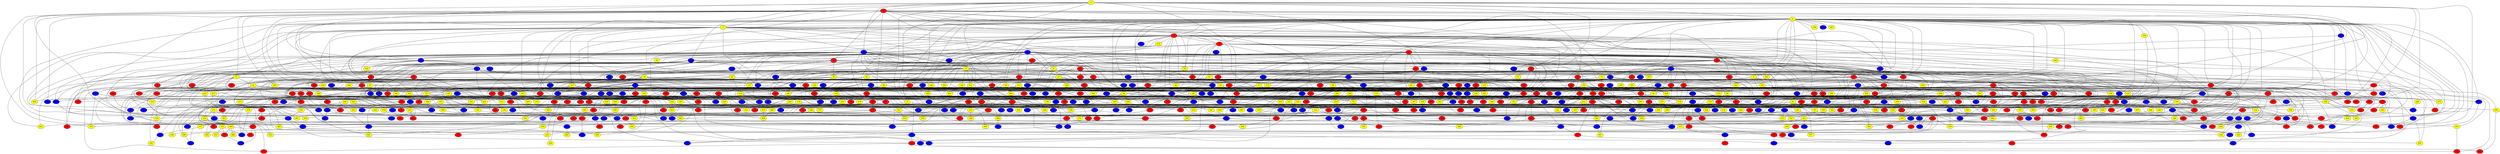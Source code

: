 graph {
0 [style = filled fillcolor = yellow];
1 [style = filled fillcolor = red];
2 [style = filled fillcolor = yellow];
3 [style = filled fillcolor = yellow];
4 [style = filled fillcolor = red];
5 [style = filled fillcolor = red];
6 [style = filled fillcolor = blue];
7 [style = filled fillcolor = blue];
8 [style = filled fillcolor = yellow];
9 [style = filled fillcolor = yellow];
10 [style = filled fillcolor = blue];
11 [style = filled fillcolor = blue];
12 [style = filled fillcolor = red];
13 [style = filled fillcolor = yellow];
14 [style = filled fillcolor = red];
15 [style = filled fillcolor = blue];
16 [style = filled fillcolor = red];
17 [style = filled fillcolor = red];
18 [style = filled fillcolor = yellow];
19 [style = filled fillcolor = red];
20 [style = filled fillcolor = blue];
21 [style = filled fillcolor = yellow];
22 [style = filled fillcolor = blue];
23 [style = filled fillcolor = yellow];
24 [style = filled fillcolor = red];
25 [style = filled fillcolor = red];
26 [style = filled fillcolor = blue];
27 [style = filled fillcolor = yellow];
28 [style = filled fillcolor = yellow];
29 [style = filled fillcolor = blue];
30 [style = filled fillcolor = red];
31 [style = filled fillcolor = red];
32 [style = filled fillcolor = blue];
33 [style = filled fillcolor = yellow];
34 [style = filled fillcolor = red];
35 [style = filled fillcolor = blue];
36 [style = filled fillcolor = blue];
37 [style = filled fillcolor = yellow];
38 [style = filled fillcolor = red];
39 [style = filled fillcolor = blue];
40 [style = filled fillcolor = red];
41 [style = filled fillcolor = blue];
42 [style = filled fillcolor = red];
43 [style = filled fillcolor = yellow];
44 [style = filled fillcolor = red];
45 [style = filled fillcolor = red];
46 [style = filled fillcolor = red];
47 [style = filled fillcolor = yellow];
48 [style = filled fillcolor = blue];
49 [style = filled fillcolor = red];
50 [style = filled fillcolor = red];
51 [style = filled fillcolor = yellow];
52 [style = filled fillcolor = red];
53 [style = filled fillcolor = yellow];
54 [style = filled fillcolor = red];
55 [style = filled fillcolor = blue];
56 [style = filled fillcolor = blue];
57 [style = filled fillcolor = yellow];
58 [style = filled fillcolor = yellow];
59 [style = filled fillcolor = blue];
60 [style = filled fillcolor = yellow];
61 [style = filled fillcolor = yellow];
62 [style = filled fillcolor = blue];
63 [style = filled fillcolor = red];
64 [style = filled fillcolor = red];
65 [style = filled fillcolor = yellow];
66 [style = filled fillcolor = red];
67 [style = filled fillcolor = red];
68 [style = filled fillcolor = yellow];
69 [style = filled fillcolor = yellow];
70 [style = filled fillcolor = blue];
71 [style = filled fillcolor = red];
72 [style = filled fillcolor = red];
73 [style = filled fillcolor = blue];
74 [style = filled fillcolor = blue];
75 [style = filled fillcolor = yellow];
76 [style = filled fillcolor = red];
77 [style = filled fillcolor = red];
78 [style = filled fillcolor = yellow];
79 [style = filled fillcolor = yellow];
80 [style = filled fillcolor = red];
81 [style = filled fillcolor = yellow];
82 [style = filled fillcolor = yellow];
83 [style = filled fillcolor = red];
84 [style = filled fillcolor = red];
85 [style = filled fillcolor = red];
86 [style = filled fillcolor = red];
87 [style = filled fillcolor = yellow];
88 [style = filled fillcolor = yellow];
89 [style = filled fillcolor = yellow];
90 [style = filled fillcolor = yellow];
91 [style = filled fillcolor = red];
92 [style = filled fillcolor = red];
93 [style = filled fillcolor = red];
94 [style = filled fillcolor = yellow];
95 [style = filled fillcolor = yellow];
96 [style = filled fillcolor = red];
97 [style = filled fillcolor = yellow];
98 [style = filled fillcolor = blue];
99 [style = filled fillcolor = blue];
100 [style = filled fillcolor = yellow];
101 [style = filled fillcolor = red];
102 [style = filled fillcolor = red];
103 [style = filled fillcolor = yellow];
104 [style = filled fillcolor = yellow];
105 [style = filled fillcolor = blue];
106 [style = filled fillcolor = yellow];
107 [style = filled fillcolor = yellow];
108 [style = filled fillcolor = blue];
109 [style = filled fillcolor = red];
110 [style = filled fillcolor = red];
111 [style = filled fillcolor = yellow];
112 [style = filled fillcolor = yellow];
113 [style = filled fillcolor = red];
114 [style = filled fillcolor = red];
115 [style = filled fillcolor = red];
116 [style = filled fillcolor = yellow];
117 [style = filled fillcolor = red];
118 [style = filled fillcolor = yellow];
119 [style = filled fillcolor = red];
120 [style = filled fillcolor = red];
121 [style = filled fillcolor = yellow];
122 [style = filled fillcolor = blue];
123 [style = filled fillcolor = yellow];
124 [style = filled fillcolor = blue];
125 [style = filled fillcolor = blue];
126 [style = filled fillcolor = blue];
127 [style = filled fillcolor = yellow];
128 [style = filled fillcolor = blue];
129 [style = filled fillcolor = red];
130 [style = filled fillcolor = yellow];
131 [style = filled fillcolor = yellow];
132 [style = filled fillcolor = red];
133 [style = filled fillcolor = blue];
134 [style = filled fillcolor = red];
135 [style = filled fillcolor = blue];
136 [style = filled fillcolor = red];
137 [style = filled fillcolor = yellow];
138 [style = filled fillcolor = blue];
139 [style = filled fillcolor = yellow];
140 [style = filled fillcolor = red];
141 [style = filled fillcolor = red];
142 [style = filled fillcolor = red];
143 [style = filled fillcolor = red];
144 [style = filled fillcolor = yellow];
145 [style = filled fillcolor = red];
146 [style = filled fillcolor = yellow];
147 [style = filled fillcolor = yellow];
148 [style = filled fillcolor = red];
149 [style = filled fillcolor = yellow];
150 [style = filled fillcolor = yellow];
151 [style = filled fillcolor = red];
152 [style = filled fillcolor = red];
153 [style = filled fillcolor = blue];
154 [style = filled fillcolor = red];
155 [style = filled fillcolor = yellow];
156 [style = filled fillcolor = yellow];
157 [style = filled fillcolor = red];
158 [style = filled fillcolor = red];
159 [style = filled fillcolor = yellow];
160 [style = filled fillcolor = red];
161 [style = filled fillcolor = blue];
162 [style = filled fillcolor = yellow];
163 [style = filled fillcolor = red];
164 [style = filled fillcolor = red];
165 [style = filled fillcolor = blue];
166 [style = filled fillcolor = yellow];
167 [style = filled fillcolor = blue];
168 [style = filled fillcolor = red];
169 [style = filled fillcolor = blue];
170 [style = filled fillcolor = blue];
171 [style = filled fillcolor = yellow];
172 [style = filled fillcolor = yellow];
173 [style = filled fillcolor = yellow];
174 [style = filled fillcolor = yellow];
175 [style = filled fillcolor = yellow];
176 [style = filled fillcolor = red];
177 [style = filled fillcolor = blue];
178 [style = filled fillcolor = red];
179 [style = filled fillcolor = yellow];
180 [style = filled fillcolor = red];
181 [style = filled fillcolor = yellow];
182 [style = filled fillcolor = yellow];
183 [style = filled fillcolor = red];
184 [style = filled fillcolor = red];
185 [style = filled fillcolor = red];
186 [style = filled fillcolor = yellow];
187 [style = filled fillcolor = yellow];
188 [style = filled fillcolor = blue];
189 [style = filled fillcolor = red];
190 [style = filled fillcolor = red];
191 [style = filled fillcolor = yellow];
192 [style = filled fillcolor = red];
193 [style = filled fillcolor = yellow];
194 [style = filled fillcolor = red];
195 [style = filled fillcolor = yellow];
196 [style = filled fillcolor = yellow];
197 [style = filled fillcolor = red];
198 [style = filled fillcolor = yellow];
199 [style = filled fillcolor = red];
200 [style = filled fillcolor = red];
201 [style = filled fillcolor = yellow];
202 [style = filled fillcolor = red];
203 [style = filled fillcolor = red];
204 [style = filled fillcolor = blue];
205 [style = filled fillcolor = yellow];
206 [style = filled fillcolor = red];
207 [style = filled fillcolor = blue];
208 [style = filled fillcolor = red];
209 [style = filled fillcolor = yellow];
210 [style = filled fillcolor = blue];
211 [style = filled fillcolor = yellow];
212 [style = filled fillcolor = yellow];
213 [style = filled fillcolor = yellow];
214 [style = filled fillcolor = red];
215 [style = filled fillcolor = blue];
216 [style = filled fillcolor = blue];
217 [style = filled fillcolor = yellow];
218 [style = filled fillcolor = blue];
219 [style = filled fillcolor = yellow];
220 [style = filled fillcolor = blue];
221 [style = filled fillcolor = blue];
222 [style = filled fillcolor = blue];
223 [style = filled fillcolor = red];
224 [style = filled fillcolor = red];
225 [style = filled fillcolor = red];
226 [style = filled fillcolor = red];
227 [style = filled fillcolor = blue];
228 [style = filled fillcolor = yellow];
229 [style = filled fillcolor = blue];
230 [style = filled fillcolor = red];
231 [style = filled fillcolor = yellow];
232 [style = filled fillcolor = yellow];
233 [style = filled fillcolor = red];
234 [style = filled fillcolor = yellow];
235 [style = filled fillcolor = red];
236 [style = filled fillcolor = yellow];
237 [style = filled fillcolor = yellow];
238 [style = filled fillcolor = blue];
239 [style = filled fillcolor = blue];
240 [style = filled fillcolor = blue];
241 [style = filled fillcolor = yellow];
242 [style = filled fillcolor = blue];
243 [style = filled fillcolor = blue];
244 [style = filled fillcolor = red];
245 [style = filled fillcolor = yellow];
246 [style = filled fillcolor = yellow];
247 [style = filled fillcolor = yellow];
248 [style = filled fillcolor = red];
249 [style = filled fillcolor = red];
250 [style = filled fillcolor = yellow];
251 [style = filled fillcolor = yellow];
252 [style = filled fillcolor = red];
253 [style = filled fillcolor = yellow];
254 [style = filled fillcolor = red];
255 [style = filled fillcolor = yellow];
256 [style = filled fillcolor = blue];
257 [style = filled fillcolor = yellow];
258 [style = filled fillcolor = blue];
259 [style = filled fillcolor = blue];
260 [style = filled fillcolor = blue];
261 [style = filled fillcolor = blue];
262 [style = filled fillcolor = red];
263 [style = filled fillcolor = yellow];
264 [style = filled fillcolor = yellow];
265 [style = filled fillcolor = red];
266 [style = filled fillcolor = yellow];
267 [style = filled fillcolor = blue];
268 [style = filled fillcolor = red];
269 [style = filled fillcolor = red];
270 [style = filled fillcolor = yellow];
271 [style = filled fillcolor = red];
272 [style = filled fillcolor = blue];
273 [style = filled fillcolor = yellow];
274 [style = filled fillcolor = blue];
275 [style = filled fillcolor = red];
276 [style = filled fillcolor = blue];
277 [style = filled fillcolor = red];
278 [style = filled fillcolor = blue];
279 [style = filled fillcolor = red];
280 [style = filled fillcolor = blue];
281 [style = filled fillcolor = red];
282 [style = filled fillcolor = blue];
283 [style = filled fillcolor = yellow];
284 [style = filled fillcolor = red];
285 [style = filled fillcolor = blue];
286 [style = filled fillcolor = blue];
287 [style = filled fillcolor = yellow];
288 [style = filled fillcolor = yellow];
289 [style = filled fillcolor = blue];
290 [style = filled fillcolor = yellow];
291 [style = filled fillcolor = blue];
292 [style = filled fillcolor = yellow];
293 [style = filled fillcolor = yellow];
294 [style = filled fillcolor = yellow];
295 [style = filled fillcolor = blue];
296 [style = filled fillcolor = yellow];
297 [style = filled fillcolor = blue];
298 [style = filled fillcolor = red];
299 [style = filled fillcolor = red];
300 [style = filled fillcolor = red];
301 [style = filled fillcolor = red];
302 [style = filled fillcolor = yellow];
303 [style = filled fillcolor = yellow];
304 [style = filled fillcolor = yellow];
305 [style = filled fillcolor = blue];
306 [style = filled fillcolor = red];
307 [style = filled fillcolor = yellow];
308 [style = filled fillcolor = yellow];
309 [style = filled fillcolor = blue];
310 [style = filled fillcolor = yellow];
311 [style = filled fillcolor = blue];
312 [style = filled fillcolor = yellow];
313 [style = filled fillcolor = blue];
314 [style = filled fillcolor = red];
315 [style = filled fillcolor = blue];
316 [style = filled fillcolor = blue];
317 [style = filled fillcolor = yellow];
318 [style = filled fillcolor = yellow];
319 [style = filled fillcolor = red];
320 [style = filled fillcolor = yellow];
321 [style = filled fillcolor = yellow];
322 [style = filled fillcolor = yellow];
323 [style = filled fillcolor = red];
324 [style = filled fillcolor = yellow];
325 [style = filled fillcolor = yellow];
326 [style = filled fillcolor = blue];
327 [style = filled fillcolor = red];
328 [style = filled fillcolor = yellow];
329 [style = filled fillcolor = blue];
330 [style = filled fillcolor = blue];
331 [style = filled fillcolor = blue];
332 [style = filled fillcolor = blue];
333 [style = filled fillcolor = yellow];
334 [style = filled fillcolor = yellow];
335 [style = filled fillcolor = red];
336 [style = filled fillcolor = blue];
337 [style = filled fillcolor = red];
338 [style = filled fillcolor = red];
339 [style = filled fillcolor = blue];
340 [style = filled fillcolor = yellow];
341 [style = filled fillcolor = yellow];
342 [style = filled fillcolor = blue];
343 [style = filled fillcolor = yellow];
344 [style = filled fillcolor = red];
345 [style = filled fillcolor = yellow];
346 [style = filled fillcolor = yellow];
347 [style = filled fillcolor = yellow];
348 [style = filled fillcolor = yellow];
349 [style = filled fillcolor = blue];
350 [style = filled fillcolor = red];
351 [style = filled fillcolor = red];
352 [style = filled fillcolor = red];
353 [style = filled fillcolor = yellow];
354 [style = filled fillcolor = blue];
355 [style = filled fillcolor = yellow];
356 [style = filled fillcolor = red];
357 [style = filled fillcolor = red];
358 [style = filled fillcolor = yellow];
359 [style = filled fillcolor = blue];
360 [style = filled fillcolor = red];
361 [style = filled fillcolor = red];
362 [style = filled fillcolor = yellow];
363 [style = filled fillcolor = blue];
364 [style = filled fillcolor = red];
365 [style = filled fillcolor = blue];
366 [style = filled fillcolor = yellow];
367 [style = filled fillcolor = yellow];
368 [style = filled fillcolor = blue];
369 [style = filled fillcolor = red];
370 [style = filled fillcolor = blue];
371 [style = filled fillcolor = yellow];
372 [style = filled fillcolor = yellow];
373 [style = filled fillcolor = blue];
374 [style = filled fillcolor = yellow];
375 [style = filled fillcolor = yellow];
376 [style = filled fillcolor = yellow];
377 [style = filled fillcolor = red];
378 [style = filled fillcolor = yellow];
379 [style = filled fillcolor = blue];
380 [style = filled fillcolor = red];
381 [style = filled fillcolor = blue];
382 [style = filled fillcolor = blue];
383 [style = filled fillcolor = blue];
384 [style = filled fillcolor = blue];
385 [style = filled fillcolor = red];
386 [style = filled fillcolor = yellow];
387 [style = filled fillcolor = red];
388 [style = filled fillcolor = blue];
389 [style = filled fillcolor = red];
390 [style = filled fillcolor = blue];
391 [style = filled fillcolor = yellow];
392 [style = filled fillcolor = red];
393 [style = filled fillcolor = red];
394 [style = filled fillcolor = blue];
395 [style = filled fillcolor = yellow];
396 [style = filled fillcolor = red];
397 [style = filled fillcolor = red];
398 [style = filled fillcolor = blue];
399 [style = filled fillcolor = red];
400 [style = filled fillcolor = blue];
401 [style = filled fillcolor = blue];
402 [style = filled fillcolor = red];
403 [style = filled fillcolor = yellow];
404 [style = filled fillcolor = blue];
405 [style = filled fillcolor = yellow];
406 [style = filled fillcolor = yellow];
407 [style = filled fillcolor = blue];
408 [style = filled fillcolor = yellow];
409 [style = filled fillcolor = red];
410 [style = filled fillcolor = yellow];
411 [style = filled fillcolor = yellow];
412 [style = filled fillcolor = blue];
413 [style = filled fillcolor = red];
414 [style = filled fillcolor = blue];
415 [style = filled fillcolor = blue];
416 [style = filled fillcolor = yellow];
417 [style = filled fillcolor = blue];
418 [style = filled fillcolor = blue];
419 [style = filled fillcolor = red];
420 [style = filled fillcolor = blue];
421 [style = filled fillcolor = blue];
422 [style = filled fillcolor = yellow];
423 [style = filled fillcolor = red];
424 [style = filled fillcolor = blue];
425 [style = filled fillcolor = yellow];
426 [style = filled fillcolor = yellow];
427 [style = filled fillcolor = red];
428 [style = filled fillcolor = blue];
429 [style = filled fillcolor = red];
430 [style = filled fillcolor = yellow];
431 [style = filled fillcolor = red];
432 [style = filled fillcolor = red];
433 [style = filled fillcolor = yellow];
434 [style = filled fillcolor = blue];
435 [style = filled fillcolor = yellow];
436 [style = filled fillcolor = red];
437 [style = filled fillcolor = blue];
438 [style = filled fillcolor = yellow];
439 [style = filled fillcolor = blue];
440 [style = filled fillcolor = red];
441 [style = filled fillcolor = yellow];
442 [style = filled fillcolor = blue];
443 [style = filled fillcolor = red];
444 [style = filled fillcolor = yellow];
445 [style = filled fillcolor = yellow];
446 [style = filled fillcolor = yellow];
447 [style = filled fillcolor = red];
448 [style = filled fillcolor = yellow];
449 [style = filled fillcolor = blue];
450 [style = filled fillcolor = blue];
451 [style = filled fillcolor = yellow];
452 [style = filled fillcolor = yellow];
453 [style = filled fillcolor = red];
454 [style = filled fillcolor = yellow];
455 [style = filled fillcolor = blue];
456 [style = filled fillcolor = red];
457 [style = filled fillcolor = yellow];
458 [style = filled fillcolor = blue];
459 [style = filled fillcolor = red];
460 [style = filled fillcolor = yellow];
461 [style = filled fillcolor = red];
462 [style = filled fillcolor = red];
463 [style = filled fillcolor = yellow];
464 [style = filled fillcolor = yellow];
465 [style = filled fillcolor = red];
466 [style = filled fillcolor = red];
467 [style = filled fillcolor = red];
468 [style = filled fillcolor = red];
469 [style = filled fillcolor = yellow];
470 [style = filled fillcolor = yellow];
471 [style = filled fillcolor = blue];
472 [style = filled fillcolor = blue];
473 [style = filled fillcolor = yellow];
474 [style = filled fillcolor = yellow];
475 [style = filled fillcolor = blue];
476 [style = filled fillcolor = red];
477 [style = filled fillcolor = red];
478 [style = filled fillcolor = blue];
479 [style = filled fillcolor = yellow];
480 [style = filled fillcolor = red];
481 [style = filled fillcolor = red];
482 [style = filled fillcolor = red];
483 [style = filled fillcolor = blue];
484 [style = filled fillcolor = yellow];
485 [style = filled fillcolor = red];
486 [style = filled fillcolor = red];
487 [style = filled fillcolor = blue];
488 [style = filled fillcolor = red];
489 [style = filled fillcolor = red];
490 [style = filled fillcolor = blue];
491 [style = filled fillcolor = red];
492 [style = filled fillcolor = yellow];
493 [style = filled fillcolor = blue];
494 [style = filled fillcolor = blue];
495 [style = filled fillcolor = red];
496 [style = filled fillcolor = yellow];
497 [style = filled fillcolor = blue];
498 [style = filled fillcolor = red];
499 [style = filled fillcolor = yellow];
500 [style = filled fillcolor = blue];
501 [style = filled fillcolor = red];
502 [style = filled fillcolor = blue];
503 [style = filled fillcolor = blue];
504 [style = filled fillcolor = blue];
505 [style = filled fillcolor = yellow];
506 [style = filled fillcolor = red];
507 [style = filled fillcolor = red];
508 [style = filled fillcolor = blue];
509 [style = filled fillcolor = red];
510 [style = filled fillcolor = red];
511 [style = filled fillcolor = blue];
512 [style = filled fillcolor = yellow];
513 [style = filled fillcolor = red];
514 [style = filled fillcolor = blue];
515 [style = filled fillcolor = red];
516 [style = filled fillcolor = yellow];
517 [style = filled fillcolor = blue];
518 [style = filled fillcolor = blue];
519 [style = filled fillcolor = blue];
520 [style = filled fillcolor = red];
521 [style = filled fillcolor = blue];
522 [style = filled fillcolor = red];
523 [style = filled fillcolor = yellow];
524 [style = filled fillcolor = blue];
525 [style = filled fillcolor = red];
526 [style = filled fillcolor = yellow];
527 [style = filled fillcolor = red];
528 [style = filled fillcolor = red];
529 [style = filled fillcolor = yellow];
530 [style = filled fillcolor = yellow];
531 [style = filled fillcolor = yellow];
532 [style = filled fillcolor = blue];
533 [style = filled fillcolor = red];
534 [style = filled fillcolor = yellow];
535 [style = filled fillcolor = red];
536 [style = filled fillcolor = blue];
537 [style = filled fillcolor = yellow];
538 [style = filled fillcolor = red];
539 [style = filled fillcolor = red];
540 [style = filled fillcolor = blue];
541 [style = filled fillcolor = red];
542 [style = filled fillcolor = yellow];
543 [style = filled fillcolor = yellow];
544 [style = filled fillcolor = red];
545 [style = filled fillcolor = yellow];
546 [style = filled fillcolor = red];
547 [style = filled fillcolor = red];
548 [style = filled fillcolor = yellow];
549 [style = filled fillcolor = red];
550 [style = filled fillcolor = blue];
551 [style = filled fillcolor = blue];
552 [style = filled fillcolor = yellow];
553 [style = filled fillcolor = blue];
554 [style = filled fillcolor = yellow];
555 [style = filled fillcolor = red];
556 [style = filled fillcolor = yellow];
557 [style = filled fillcolor = yellow];
558 [style = filled fillcolor = yellow];
559 [style = filled fillcolor = red];
560 [style = filled fillcolor = yellow];
561 [style = filled fillcolor = red];
562 [style = filled fillcolor = yellow];
563 [style = filled fillcolor = yellow];
564 [style = filled fillcolor = blue];
565 [style = filled fillcolor = yellow];
566 [style = filled fillcolor = red];
567 [style = filled fillcolor = yellow];
568 [style = filled fillcolor = red];
569 [style = filled fillcolor = blue];
570 [style = filled fillcolor = blue];
571 [style = filled fillcolor = yellow];
572 [style = filled fillcolor = yellow];
573 [style = filled fillcolor = yellow];
574 [style = filled fillcolor = red];
575 [style = filled fillcolor = blue];
576 [style = filled fillcolor = blue];
577 [style = filled fillcolor = yellow];
578 [style = filled fillcolor = blue];
579 [style = filled fillcolor = blue];
580 [style = filled fillcolor = blue];
581 [style = filled fillcolor = blue];
582 [style = filled fillcolor = blue];
583 [style = filled fillcolor = blue];
584 [style = filled fillcolor = red];
585 [style = filled fillcolor = red];
586 [style = filled fillcolor = blue];
587 [style = filled fillcolor = red];
588 [style = filled fillcolor = red];
589 [style = filled fillcolor = red];
590 [style = filled fillcolor = red];
591 [style = filled fillcolor = blue];
592 [style = filled fillcolor = red];
593 [style = filled fillcolor = red];
594 [style = filled fillcolor = blue];
595 [style = filled fillcolor = yellow];
596 [style = filled fillcolor = yellow];
597 [style = filled fillcolor = red];
598 [style = filled fillcolor = red];
599 [style = filled fillcolor = blue];
600 [style = filled fillcolor = yellow];
601 [style = filled fillcolor = red];
602 [style = filled fillcolor = yellow];
603 [style = filled fillcolor = red];
604 [style = filled fillcolor = yellow];
605 [style = filled fillcolor = yellow];
606 [style = filled fillcolor = yellow];
607 [style = filled fillcolor = blue];
608 [style = filled fillcolor = yellow];
609 [style = filled fillcolor = blue];
610 [style = filled fillcolor = yellow];
611 [style = filled fillcolor = blue];
612 [style = filled fillcolor = red];
613 [style = filled fillcolor = yellow];
614 [style = filled fillcolor = blue];
615 [style = filled fillcolor = yellow];
616 [style = filled fillcolor = yellow];
617 [style = filled fillcolor = blue];
618 [style = filled fillcolor = yellow];
619 [style = filled fillcolor = blue];
620 [style = filled fillcolor = blue];
621 [style = filled fillcolor = blue];
622 [style = filled fillcolor = yellow];
623 [style = filled fillcolor = blue];
624 [style = filled fillcolor = red];
625 [style = filled fillcolor = red];
626 [style = filled fillcolor = red];
627 [style = filled fillcolor = red];
628 [style = filled fillcolor = red];
629 [style = filled fillcolor = yellow];
630 [style = filled fillcolor = yellow];
631 [style = filled fillcolor = blue];
632 [style = filled fillcolor = blue];
633 [style = filled fillcolor = blue];
634 [style = filled fillcolor = red];
635 [style = filled fillcolor = red];
636 [style = filled fillcolor = yellow];
637 [style = filled fillcolor = blue];
638 [style = filled fillcolor = yellow];
639 [style = filled fillcolor = yellow];
640 [style = filled fillcolor = blue];
641 [style = filled fillcolor = yellow];
642 [style = filled fillcolor = red];
643 [style = filled fillcolor = red];
644 [style = filled fillcolor = yellow];
645 [style = filled fillcolor = yellow];
646 [style = filled fillcolor = red];
647 [style = filled fillcolor = red];
648 [style = filled fillcolor = yellow];
649 [style = filled fillcolor = yellow];
650 [style = filled fillcolor = blue];
651 [style = filled fillcolor = red];
652 [style = filled fillcolor = red];
653 [style = filled fillcolor = yellow];
654 [style = filled fillcolor = yellow];
655 [style = filled fillcolor = blue];
656 [style = filled fillcolor = yellow];
657 [style = filled fillcolor = blue];
658 [style = filled fillcolor = blue];
659 [style = filled fillcolor = blue];
660 [style = filled fillcolor = blue];
661 [style = filled fillcolor = blue];
662 [style = filled fillcolor = blue];
663 [style = filled fillcolor = yellow];
664 [style = filled fillcolor = red];
665 [style = filled fillcolor = yellow];
666 [style = filled fillcolor = red];
667 [style = filled fillcolor = blue];
668 [style = filled fillcolor = red];
669 [style = filled fillcolor = red];
670 [style = filled fillcolor = red];
671 [style = filled fillcolor = red];
672 [style = filled fillcolor = red];
673 [style = filled fillcolor = blue];
674 [style = filled fillcolor = red];
675 [style = filled fillcolor = blue];
676 [style = filled fillcolor = blue];
677 [style = filled fillcolor = red];
678 [style = filled fillcolor = yellow];
679 [style = filled fillcolor = red];
680 [style = filled fillcolor = blue];
681 [style = filled fillcolor = yellow];
682 [style = filled fillcolor = yellow];
683 [style = filled fillcolor = yellow];
684 [style = filled fillcolor = blue];
685 [style = filled fillcolor = red];
686 [style = filled fillcolor = yellow];
687 [style = filled fillcolor = red];
688 [style = filled fillcolor = blue];
689 [style = filled fillcolor = blue];
690 [style = filled fillcolor = blue];
691 [style = filled fillcolor = blue];
692 [style = filled fillcolor = blue];
693 [style = filled fillcolor = blue];
694 [style = filled fillcolor = yellow];
695 [style = filled fillcolor = red];
696 [style = filled fillcolor = blue];
697 [style = filled fillcolor = yellow];
698 [style = filled fillcolor = yellow];
699 [style = filled fillcolor = blue];
700 [style = filled fillcolor = blue];
701 [style = filled fillcolor = blue];
702 [style = filled fillcolor = yellow];
703 [style = filled fillcolor = red];
704 [style = filled fillcolor = yellow];
705 [style = filled fillcolor = red];
0 -- 10;
0 -- 11;
0 -- 22;
0 -- 48;
0 -- 102;
0 -- 114;
0 -- 185;
0 -- 248;
0 -- 268;
0 -- 326;
0 -- 339;
0 -- 357;
0 -- 555;
0 -- 602;
1 -- 2;
1 -- 4;
1 -- 5;
1 -- 8;
1 -- 12;
1 -- 13;
1 -- 31;
1 -- 40;
1 -- 47;
1 -- 50;
1 -- 60;
1 -- 63;
1 -- 78;
1 -- 148;
1 -- 228;
1 -- 272;
1 -- 292;
1 -- 327;
1 -- 355;
1 -- 369;
0 -- 7;
0 -- 3;
0 -- 2;
0 -- 1;
1 -- 406;
1 -- 429;
1 -- 434;
2 -- 3;
2 -- 4;
2 -- 5;
2 -- 9;
2 -- 11;
2 -- 14;
2 -- 17;
2 -- 19;
2 -- 37;
2 -- 38;
2 -- 39;
2 -- 40;
2 -- 42;
2 -- 43;
2 -- 48;
2 -- 49;
2 -- 67;
2 -- 68;
2 -- 73;
2 -- 78;
2 -- 80;
2 -- 100;
2 -- 114;
2 -- 115;
2 -- 126;
2 -- 129;
2 -- 136;
2 -- 140;
2 -- 159;
2 -- 181;
2 -- 199;
2 -- 210;
2 -- 216;
2 -- 218;
2 -- 224;
2 -- 233;
2 -- 287;
2 -- 304;
2 -- 319;
2 -- 322;
2 -- 348;
2 -- 354;
2 -- 357;
2 -- 396;
2 -- 398;
2 -- 431;
2 -- 435;
2 -- 436;
2 -- 465;
2 -- 473;
2 -- 527;
2 -- 536;
2 -- 537;
2 -- 587;
2 -- 588;
2 -- 589;
2 -- 593;
2 -- 601;
2 -- 630;
2 -- 632;
2 -- 635;
2 -- 652;
2 -- 674;
2 -- 697;
3 -- 4;
3 -- 6;
3 -- 18;
3 -- 21;
3 -- 92;
3 -- 112;
3 -- 169;
3 -- 211;
3 -- 240;
3 -- 275;
3 -- 309;
3 -- 324;
3 -- 339;
3 -- 408;
3 -- 417;
3 -- 420;
3 -- 485;
3 -- 511;
3 -- 574;
3 -- 659;
3 -- 694;
4 -- 5;
4 -- 6;
4 -- 10;
4 -- 14;
4 -- 20;
4 -- 26;
4 -- 28;
4 -- 34;
4 -- 35;
4 -- 62;
4 -- 70;
4 -- 84;
4 -- 94;
4 -- 104;
4 -- 108;
4 -- 195;
4 -- 237;
4 -- 244;
4 -- 258;
4 -- 291;
4 -- 303;
4 -- 371;
4 -- 372;
4 -- 388;
4 -- 390;
4 -- 407;
4 -- 440;
4 -- 443;
4 -- 446;
4 -- 455;
4 -- 516;
4 -- 546;
5 -- 7;
5 -- 51;
5 -- 61;
5 -- 65;
5 -- 85;
5 -- 124;
5 -- 128;
5 -- 150;
5 -- 246;
5 -- 280;
5 -- 356;
5 -- 418;
5 -- 609;
5 -- 633;
5 -- 660;
5 -- 668;
5 -- 685;
6 -- 8;
6 -- 9;
6 -- 12;
6 -- 16;
6 -- 20;
6 -- 26;
6 -- 27;
6 -- 30;
6 -- 32;
6 -- 45;
6 -- 46;
6 -- 69;
6 -- 111;
6 -- 137;
6 -- 208;
6 -- 232;
6 -- 260;
6 -- 273;
6 -- 286;
6 -- 298;
6 -- 333;
6 -- 346;
6 -- 352;
6 -- 371;
6 -- 410;
6 -- 421;
6 -- 422;
6 -- 463;
6 -- 497;
6 -- 585;
6 -- 605;
6 -- 682;
6 -- 695;
7 -- 11;
7 -- 13;
7 -- 19;
7 -- 54;
7 -- 60;
7 -- 68;
7 -- 77;
7 -- 80;
7 -- 82;
7 -- 85;
7 -- 97;
7 -- 105;
7 -- 119;
7 -- 121;
7 -- 136;
7 -- 143;
7 -- 163;
7 -- 197;
7 -- 260;
7 -- 330;
7 -- 349;
7 -- 379;
7 -- 429;
7 -- 458;
7 -- 480;
7 -- 513;
7 -- 622;
7 -- 689;
8 -- 471;
8 -- 531;
8 -- 592;
9 -- 47;
9 -- 62;
9 -- 81;
9 -- 127;
9 -- 176;
9 -- 205;
9 -- 605;
9 -- 634;
9 -- 635;
9 -- 651;
10 -- 20;
10 -- 23;
10 -- 74;
10 -- 99;
10 -- 152;
10 -- 161;
10 -- 192;
10 -- 194;
10 -- 249;
10 -- 406;
10 -- 412;
10 -- 534;
10 -- 630;
10 -- 662;
11 -- 15;
11 -- 69;
11 -- 132;
11 -- 222;
11 -- 235;
11 -- 242;
11 -- 273;
11 -- 287;
11 -- 534;
12 -- 23;
12 -- 28;
12 -- 41;
12 -- 78;
12 -- 170;
12 -- 311;
12 -- 457;
12 -- 500;
12 -- 506;
12 -- 528;
12 -- 554;
12 -- 637;
12 -- 641;
13 -- 33;
13 -- 47;
13 -- 92;
13 -- 101;
13 -- 212;
13 -- 277;
13 -- 323;
13 -- 342;
13 -- 352;
14 -- 16;
14 -- 17;
14 -- 22;
14 -- 23;
14 -- 25;
14 -- 27;
14 -- 35;
14 -- 64;
14 -- 72;
14 -- 77;
14 -- 90;
14 -- 118;
14 -- 189;
14 -- 196;
14 -- 197;
14 -- 198;
14 -- 313;
14 -- 335;
14 -- 345;
14 -- 379;
14 -- 413;
14 -- 461;
15 -- 17;
15 -- 18;
15 -- 107;
15 -- 121;
15 -- 146;
15 -- 253;
15 -- 390;
15 -- 486;
15 -- 661;
16 -- 24;
16 -- 25;
16 -- 26;
16 -- 44;
16 -- 99;
16 -- 103;
16 -- 109;
16 -- 164;
16 -- 286;
16 -- 337;
16 -- 339;
16 -- 562;
16 -- 573;
16 -- 631;
16 -- 632;
17 -- 29;
17 -- 52;
17 -- 63;
17 -- 84;
17 -- 110;
17 -- 133;
17 -- 144;
17 -- 145;
17 -- 185;
17 -- 274;
17 -- 283;
17 -- 296;
17 -- 351;
17 -- 455;
17 -- 470;
17 -- 504;
17 -- 604;
17 -- 607;
18 -- 37;
18 -- 38;
18 -- 64;
18 -- 113;
18 -- 137;
18 -- 150;
18 -- 184;
18 -- 278;
18 -- 292;
18 -- 294;
18 -- 320;
18 -- 359;
18 -- 438;
18 -- 535;
18 -- 566;
18 -- 688;
19 -- 36;
19 -- 46;
19 -- 172;
19 -- 556;
19 -- 643;
20 -- 514;
20 -- 540;
20 -- 542;
20 -- 617;
20 -- 677;
21 -- 132;
21 -- 202;
21 -- 221;
21 -- 564;
22 -- 34;
22 -- 85;
22 -- 96;
22 -- 112;
22 -- 321;
22 -- 394;
22 -- 530;
22 -- 556;
22 -- 620;
23 -- 27;
23 -- 33;
23 -- 59;
23 -- 77;
23 -- 86;
23 -- 117;
23 -- 118;
23 -- 138;
23 -- 162;
23 -- 167;
23 -- 211;
23 -- 234;
23 -- 263;
23 -- 286;
23 -- 291;
23 -- 325;
23 -- 347;
23 -- 365;
23 -- 368;
23 -- 376;
23 -- 400;
23 -- 413;
23 -- 428;
23 -- 432;
23 -- 474;
23 -- 482;
23 -- 622;
24 -- 32;
24 -- 33;
24 -- 207;
24 -- 211;
24 -- 321;
24 -- 513;
24 -- 544;
25 -- 30;
25 -- 51;
25 -- 72;
25 -- 76;
25 -- 93;
25 -- 127;
25 -- 147;
25 -- 175;
25 -- 245;
25 -- 256;
25 -- 400;
25 -- 457;
25 -- 597;
25 -- 667;
26 -- 52;
26 -- 95;
26 -- 124;
26 -- 147;
26 -- 160;
26 -- 228;
26 -- 362;
26 -- 472;
27 -- 56;
27 -- 59;
27 -- 62;
27 -- 90;
27 -- 307;
27 -- 532;
27 -- 648;
27 -- 659;
28 -- 35;
28 -- 41;
28 -- 65;
28 -- 74;
28 -- 97;
28 -- 116;
28 -- 130;
28 -- 171;
28 -- 193;
28 -- 256;
28 -- 292;
28 -- 333;
28 -- 338;
28 -- 346;
28 -- 358;
28 -- 387;
28 -- 482;
28 -- 488;
28 -- 495;
28 -- 502;
28 -- 657;
29 -- 45;
29 -- 46;
29 -- 58;
29 -- 81;
29 -- 88;
29 -- 99;
29 -- 108;
29 -- 148;
29 -- 150;
29 -- 181;
29 -- 283;
29 -- 351;
29 -- 390;
29 -- 478;
29 -- 640;
30 -- 315;
31 -- 100;
31 -- 104;
31 -- 117;
31 -- 171;
31 -- 246;
31 -- 483;
31 -- 555;
32 -- 36;
32 -- 43;
32 -- 65;
32 -- 91;
32 -- 114;
32 -- 115;
32 -- 217;
32 -- 271;
32 -- 272;
32 -- 439;
32 -- 510;
32 -- 539;
33 -- 67;
33 -- 107;
33 -- 128;
33 -- 312;
33 -- 338;
33 -- 568;
33 -- 590;
33 -- 617;
33 -- 678;
34 -- 49;
34 -- 125;
34 -- 611;
34 -- 669;
34 -- 701;
35 -- 70;
35 -- 71;
35 -- 98;
35 -- 125;
35 -- 208;
35 -- 518;
36 -- 59;
36 -- 171;
36 -- 172;
36 -- 635;
37 -- 56;
37 -- 68;
37 -- 79;
37 -- 90;
37 -- 98;
37 -- 115;
37 -- 130;
37 -- 143;
37 -- 156;
37 -- 176;
37 -- 190;
37 -- 350;
37 -- 628;
38 -- 41;
38 -- 179;
38 -- 252;
38 -- 330;
39 -- 50;
39 -- 58;
39 -- 64;
39 -- 66;
39 -- 75;
39 -- 110;
39 -- 130;
39 -- 139;
39 -- 170;
39 -- 221;
39 -- 303;
39 -- 436;
39 -- 487;
39 -- 494;
39 -- 606;
40 -- 93;
40 -- 157;
40 -- 196;
40 -- 204;
40 -- 462;
40 -- 465;
40 -- 470;
40 -- 484;
40 -- 583;
40 -- 688;
40 -- 700;
41 -- 138;
41 -- 187;
41 -- 577;
41 -- 612;
41 -- 653;
42 -- 67;
42 -- 89;
42 -- 182;
43 -- 58;
43 -- 88;
43 -- 288;
43 -- 426;
44 -- 57;
44 -- 71;
44 -- 250;
44 -- 506;
45 -- 383;
45 -- 517;
45 -- 658;
46 -- 81;
46 -- 218;
46 -- 255;
46 -- 318;
46 -- 349;
46 -- 423;
47 -- 160;
47 -- 192;
47 -- 209;
47 -- 289;
47 -- 323;
47 -- 590;
48 -- 57;
48 -- 700;
49 -- 169;
49 -- 402;
49 -- 442;
49 -- 532;
49 -- 618;
50 -- 94;
50 -- 164;
50 -- 591;
51 -- 61;
51 -- 74;
51 -- 88;
51 -- 98;
51 -- 117;
51 -- 203;
51 -- 257;
51 -- 285;
51 -- 295;
51 -- 551;
52 -- 93;
52 -- 141;
52 -- 475;
52 -- 481;
52 -- 516;
53 -- 55;
53 -- 145;
53 -- 166;
53 -- 297;
53 -- 322;
53 -- 359;
53 -- 514;
54 -- 61;
54 -- 119;
54 -- 175;
54 -- 202;
54 -- 306;
54 -- 542;
54 -- 550;
55 -- 80;
55 -- 109;
55 -- 254;
55 -- 261;
55 -- 313;
55 -- 588;
55 -- 702;
56 -- 87;
56 -- 96;
56 -- 535;
57 -- 506;
58 -- 83;
58 -- 232;
58 -- 409;
58 -- 516;
60 -- 89;
60 -- 116;
60 -- 186;
60 -- 276;
60 -- 599;
61 -- 76;
61 -- 102;
61 -- 146;
61 -- 266;
61 -- 389;
61 -- 641;
62 -- 83;
62 -- 100;
62 -- 116;
62 -- 251;
62 -- 274;
62 -- 332;
62 -- 660;
63 -- 66;
63 -- 113;
63 -- 134;
63 -- 163;
63 -- 177;
63 -- 180;
63 -- 244;
63 -- 273;
63 -- 289;
63 -- 319;
63 -- 320;
63 -- 353;
63 -- 380;
63 -- 526;
63 -- 624;
63 -- 664;
64 -- 91;
64 -- 141;
64 -- 334;
66 -- 106;
66 -- 109;
66 -- 154;
66 -- 233;
66 -- 235;
66 -- 248;
66 -- 420;
66 -- 686;
67 -- 351;
68 -- 79;
68 -- 144;
68 -- 246;
68 -- 252;
68 -- 275;
68 -- 305;
68 -- 307;
68 -- 311;
68 -- 452;
68 -- 481;
68 -- 572;
69 -- 86;
69 -- 134;
69 -- 199;
69 -- 279;
69 -- 422;
69 -- 501;
69 -- 578;
69 -- 634;
70 -- 105;
70 -- 236;
70 -- 404;
70 -- 443;
71 -- 140;
71 -- 219;
72 -- 120;
72 -- 196;
72 -- 271;
72 -- 300;
72 -- 418;
72 -- 425;
72 -- 444;
72 -- 452;
73 -- 234;
73 -- 275;
73 -- 395;
73 -- 576;
73 -- 615;
74 -- 86;
74 -- 101;
74 -- 126;
74 -- 155;
74 -- 169;
74 -- 174;
74 -- 180;
74 -- 215;
74 -- 243;
74 -- 416;
74 -- 561;
74 -- 634;
75 -- 103;
75 -- 152;
75 -- 669;
76 -- 102;
77 -- 129;
77 -- 160;
78 -- 210;
78 -- 285;
79 -- 87;
79 -- 369;
79 -- 424;
80 -- 277;
80 -- 415;
80 -- 621;
81 -- 108;
81 -- 338;
81 -- 357;
81 -- 365;
81 -- 383;
81 -- 419;
81 -- 445;
83 -- 131;
83 -- 147;
83 -- 325;
83 -- 466;
83 -- 658;
83 -- 680;
84 -- 163;
84 -- 225;
84 -- 242;
84 -- 424;
84 -- 488;
84 -- 503;
84 -- 562;
84 -- 600;
84 -- 685;
85 -- 330;
85 -- 508;
86 -- 200;
87 -- 298;
88 -- 125;
89 -- 173;
90 -- 364;
90 -- 540;
90 -- 584;
91 -- 178;
91 -- 374;
91 -- 440;
91 -- 456;
93 -- 157;
93 -- 198;
93 -- 208;
93 -- 253;
93 -- 261;
93 -- 349;
93 -- 378;
93 -- 382;
93 -- 489;
93 -- 569;
93 -- 570;
93 -- 585;
93 -- 625;
93 -- 671;
94 -- 97;
94 -- 107;
94 -- 187;
94 -- 243;
94 -- 247;
94 -- 267;
94 -- 480;
94 -- 676;
95 -- 187;
96 -- 191;
96 -- 450;
96 -- 705;
97 -- 103;
98 -- 336;
99 -- 149;
99 -- 181;
100 -- 254;
100 -- 417;
101 -- 281;
101 -- 332;
101 -- 393;
101 -- 629;
102 -- 131;
103 -- 139;
103 -- 552;
104 -- 131;
104 -- 206;
104 -- 241;
104 -- 379;
104 -- 498;
105 -- 249;
105 -- 264;
106 -- 149;
106 -- 303;
106 -- 361;
106 -- 525;
106 -- 636;
106 -- 671;
107 -- 174;
107 -- 219;
108 -- 251;
108 -- 304;
108 -- 354;
108 -- 464;
108 -- 479;
108 -- 668;
109 -- 298;
109 -- 340;
109 -- 346;
110 -- 238;
110 -- 282;
110 -- 365;
110 -- 427;
111 -- 153;
111 -- 178;
111 -- 188;
111 -- 201;
111 -- 308;
111 -- 475;
111 -- 477;
111 -- 522;
111 -- 563;
111 -- 564;
111 -- 628;
111 -- 643;
112 -- 151;
112 -- 258;
112 -- 324;
112 -- 326;
112 -- 373;
112 -- 401;
112 -- 492;
112 -- 588;
112 -- 596;
113 -- 256;
113 -- 466;
114 -- 153;
114 -- 162;
114 -- 368;
114 -- 415;
114 -- 453;
114 -- 591;
114 -- 644;
115 -- 127;
115 -- 427;
115 -- 519;
115 -- 530;
115 -- 537;
115 -- 571;
115 -- 594;
115 -- 705;
116 -- 119;
116 -- 179;
116 -- 191;
116 -- 223;
116 -- 276;
116 -- 295;
118 -- 201;
118 -- 356;
118 -- 574;
119 -- 121;
119 -- 296;
119 -- 305;
119 -- 315;
119 -- 441;
120 -- 140;
120 -- 207;
120 -- 277;
120 -- 433;
120 -- 439;
121 -- 693;
121 -- 699;
122 -- 173;
122 -- 178;
123 -- 241;
123 -- 328;
123 -- 695;
124 -- 190;
124 -- 681;
125 -- 239;
125 -- 240;
125 -- 270;
126 -- 220;
127 -- 216;
127 -- 261;
127 -- 317;
127 -- 388;
127 -- 541;
127 -- 673;
128 -- 156;
129 -- 535;
129 -- 536;
130 -- 195;
130 -- 488;
130 -- 681;
131 -- 251;
131 -- 319;
131 -- 385;
131 -- 421;
133 -- 138;
133 -- 154;
133 -- 231;
133 -- 276;
133 -- 611;
134 -- 188;
134 -- 233;
134 -- 399;
134 -- 582;
135 -- 182;
136 -- 223;
136 -- 271;
136 -- 332;
137 -- 151;
137 -- 252;
138 -- 265;
138 -- 530;
139 -- 237;
139 -- 495;
140 -- 549;
141 -- 167;
141 -- 423;
141 -- 485;
141 -- 539;
141 -- 558;
142 -- 225;
142 -- 484;
143 -- 189;
143 -- 265;
144 -- 366;
144 -- 374;
144 -- 451;
144 -- 571;
146 -- 158;
147 -- 646;
148 -- 264;
148 -- 479;
149 -- 157;
149 -- 342;
150 -- 158;
151 -- 403;
152 -- 284;
153 -- 224;
153 -- 335;
153 -- 496;
153 -- 596;
153 -- 640;
154 -- 238;
154 -- 250;
154 -- 464;
154 -- 557;
154 -- 610;
154 -- 614;
157 -- 239;
157 -- 344;
157 -- 583;
158 -- 318;
158 -- 445;
160 -- 184;
160 -- 559;
161 -- 355;
161 -- 547;
161 -- 596;
162 -- 212;
162 -- 253;
162 -- 281;
162 -- 367;
162 -- 411;
162 -- 479;
162 -- 486;
162 -- 653;
163 -- 268;
163 -- 451;
164 -- 165;
164 -- 427;
165 -- 236;
165 -- 325;
165 -- 362;
166 -- 315;
167 -- 395;
168 -- 217;
168 -- 297;
169 -- 183;
169 -- 230;
169 -- 236;
169 -- 480;
169 -- 655;
170 -- 210;
171 -- 288;
171 -- 301;
171 -- 586;
171 -- 641;
172 -- 220;
173 -- 198;
173 -- 462;
173 -- 615;
175 -- 232;
175 -- 475;
176 -- 229;
176 -- 247;
176 -- 299;
176 -- 446;
176 -- 467;
176 -- 497;
176 -- 694;
177 -- 194;
177 -- 249;
177 -- 366;
177 -- 387;
177 -- 474;
177 -- 476;
177 -- 505;
178 -- 180;
178 -- 223;
178 -- 493;
178 -- 663;
178 -- 686;
179 -- 294;
179 -- 371;
179 -- 541;
179 -- 668;
179 -- 692;
181 -- 269;
181 -- 476;
182 -- 227;
182 -- 544;
183 -- 213;
184 -- 259;
185 -- 195;
185 -- 226;
185 -- 505;
186 -- 290;
186 -- 295;
186 -- 611;
187 -- 447;
188 -- 394;
188 -- 420;
188 -- 578;
189 -- 204;
189 -- 343;
189 -- 383;
189 -- 397;
189 -- 428;
190 -- 229;
190 -- 541;
190 -- 601;
191 -- 430;
192 -- 350;
192 -- 529;
194 -- 684;
195 -- 361;
195 -- 470;
195 -- 621;
196 -- 410;
198 -- 502;
199 -- 262;
200 -- 203;
200 -- 381;
200 -- 401;
202 -- 391;
202 -- 487;
202 -- 704;
204 -- 237;
204 -- 393;
204 -- 463;
204 -- 538;
204 -- 573;
205 -- 327;
205 -- 343;
205 -- 392;
206 -- 216;
206 -- 341;
206 -- 507;
207 -- 453;
208 -- 280;
208 -- 305;
208 -- 308;
208 -- 377;
208 -- 424;
208 -- 543;
208 -- 680;
209 -- 455;
209 -- 598;
210 -- 269;
210 -- 279;
210 -- 693;
211 -- 266;
211 -- 444;
211 -- 532;
211 -- 543;
211 -- 680;
213 -- 215;
213 -- 234;
213 -- 512;
214 -- 266;
214 -- 309;
214 -- 314;
214 -- 518;
214 -- 538;
214 -- 549;
214 -- 565;
214 -- 604;
215 -- 312;
215 -- 469;
216 -- 387;
216 -- 605;
217 -- 257;
217 -- 452;
217 -- 609;
218 -- 370;
223 -- 336;
223 -- 572;
223 -- 594;
223 -- 701;
224 -- 608;
225 -- 446;
228 -- 316;
228 -- 342;
230 -- 404;
231 -- 676;
232 -- 334;
232 -- 367;
232 -- 380;
232 -- 436;
232 -- 490;
232 -- 508;
232 -- 511;
232 -- 654;
233 -- 254;
233 -- 340;
233 -- 370;
233 -- 477;
233 -- 515;
233 -- 642;
233 -- 678;
234 -- 288;
234 -- 353;
234 -- 381;
235 -- 402;
237 -- 262;
237 -- 355;
237 -- 474;
238 -- 278;
238 -- 578;
239 -- 302;
240 -- 521;
240 -- 543;
241 -- 408;
242 -- 281;
242 -- 437;
242 -- 500;
242 -- 515;
243 -- 324;
244 -- 425;
245 -- 618;
246 -- 385;
246 -- 410;
246 -- 553;
248 -- 625;
249 -- 341;
250 -- 272;
251 -- 310;
251 -- 316;
251 -- 336;
252 -- 270;
252 -- 289;
252 -- 318;
252 -- 491;
253 -- 320;
253 -- 334;
253 -- 525;
253 -- 545;
254 -- 486;
254 -- 527;
255 -- 270;
256 -- 321;
258 -- 293;
258 -- 400;
258 -- 703;
259 -- 521;
260 -- 347;
260 -- 366;
261 -- 554;
262 -- 494;
262 -- 546;
263 -- 533;
265 -- 287;
265 -- 329;
266 -- 629;
267 -- 301;
267 -- 406;
267 -- 465;
267 -- 471;
267 -- 582;
267 -- 645;
269 -- 274;
269 -- 337;
270 -- 629;
271 -- 354;
271 -- 378;
272 -- 329;
272 -- 364;
272 -- 482;
273 -- 469;
273 -- 592;
274 -- 317;
274 -- 539;
275 -- 408;
275 -- 442;
277 -- 385;
277 -- 483;
278 -- 520;
279 -- 331;
279 -- 666;
280 -- 644;
281 -- 412;
281 -- 586;
281 -- 696;
282 -- 314;
282 -- 356;
282 -- 373;
282 -- 511;
282 -- 595;
283 -- 368;
283 -- 642;
284 -- 442;
285 -- 308;
285 -- 358;
286 -- 435;
288 -- 459;
288 -- 580;
288 -- 698;
290 -- 409;
290 -- 415;
292 -- 577;
294 -- 310;
294 -- 311;
294 -- 377;
295 -- 382;
295 -- 615;
298 -- 309;
298 -- 674;
299 -- 593;
300 -- 619;
303 -- 690;
306 -- 323;
307 -- 388;
307 -- 478;
307 -- 501;
309 -- 567;
310 -- 326;
310 -- 370;
310 -- 499;
310 -- 575;
311 -- 467;
312 -- 459;
312 -- 613;
312 -- 692;
313 -- 328;
313 -- 360;
313 -- 377;
313 -- 560;
315 -- 343;
315 -- 592;
315 -- 704;
316 -- 571;
317 -- 404;
318 -- 450;
319 -- 401;
319 -- 417;
319 -- 597;
322 -- 690;
323 -- 344;
323 -- 362;
324 -- 491;
324 -- 522;
324 -- 610;
326 -- 364;
326 -- 428;
326 -- 640;
327 -- 340;
327 -- 473;
327 -- 549;
328 -- 352;
328 -- 374;
328 -- 382;
328 -- 457;
328 -- 606;
328 -- 607;
328 -- 614;
330 -- 347;
330 -- 434;
330 -- 514;
332 -- 369;
332 -- 391;
334 -- 389;
335 -- 524;
336 -- 397;
337 -- 376;
337 -- 545;
337 -- 575;
337 -- 584;
342 -- 462;
342 -- 519;
344 -- 665;
345 -- 626;
346 -- 430;
346 -- 639;
347 -- 531;
347 -- 701;
348 -- 433;
349 -- 682;
350 -- 600;
351 -- 460;
351 -- 528;
351 -- 623;
351 -- 636;
353 -- 624;
354 -- 448;
357 -- 430;
358 -- 416;
358 -- 528;
360 -- 449;
361 -- 471;
361 -- 667;
362 -- 558;
362 -- 586;
363 -- 576;
364 -- 555;
364 -- 603;
364 -- 624;
365 -- 376;
365 -- 444;
365 -- 472;
365 -- 504;
365 -- 572;
365 -- 703;
366 -- 437;
366 -- 494;
367 -- 425;
369 -- 468;
369 -- 573;
369 -- 627;
369 -- 690;
372 -- 703;
373 -- 431;
373 -- 454;
373 -- 503;
375 -- 499;
375 -- 518;
378 -- 630;
379 -- 704;
382 -- 432;
382 -- 547;
383 -- 656;
384 -- 520;
385 -- 581;
386 -- 394;
387 -- 569;
391 -- 476;
392 -- 489;
393 -- 587;
394 -- 609;
396 -- 564;
396 -- 662;
397 -- 645;
397 -- 655;
401 -- 484;
401 -- 529;
401 -- 608;
404 -- 563;
405 -- 416;
408 -- 515;
412 -- 593;
413 -- 421;
414 -- 499;
414 -- 524;
415 -- 579;
415 -- 658;
417 -- 492;
417 -- 542;
418 -- 456;
420 -- 432;
421 -- 546;
422 -- 647;
422 -- 699;
425 -- 684;
426 -- 429;
426 -- 433;
432 -- 533;
436 -- 509;
437 -- 556;
440 -- 548;
442 -- 483;
443 -- 461;
446 -- 662;
448 -- 670;
450 -- 652;
450 -- 671;
453 -- 565;
454 -- 619;
456 -- 677;
457 -- 612;
458 -- 509;
458 -- 665;
458 -- 667;
459 -- 675;
463 -- 550;
463 -- 688;
466 -- 497;
468 -- 503;
468 -- 523;
469 -- 545;
471 -- 664;
473 -- 626;
474 -- 643;
476 -- 702;
481 -- 492;
485 -- 580;
489 -- 699;
492 -- 517;
495 -- 580;
495 -- 622;
496 -- 661;
499 -- 579;
505 -- 603;
507 -- 664;
507 -- 687;
509 -- 663;
511 -- 512;
511 -- 602;
515 -- 527;
515 -- 656;
516 -- 567;
526 -- 559;
526 -- 570;
527 -- 598;
527 -- 675;
528 -- 583;
531 -- 589;
531 -- 616;
531 -- 638;
533 -- 619;
538 -- 560;
544 -- 695;
545 -- 654;
546 -- 621;
546 -- 631;
546 -- 651;
550 -- 683;
552 -- 620;
558 -- 594;
562 -- 616;
568 -- 639;
574 -- 610;
575 -- 679;
578 -- 666;
578 -- 670;
588 -- 649;
594 -- 638;
596 -- 650;
596 -- 653;
609 -- 623;
609 -- 645;
620 -- 672;
620 -- 684;
637 -- 689;
638 -- 647;
644 -- 691;
649 -- 694;
678 -- 692;
}
